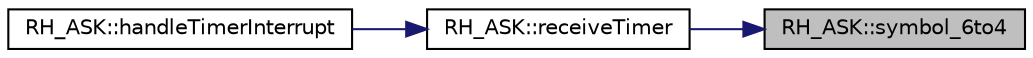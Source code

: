 digraph "RH_ASK::symbol_6to4"
{
 // LATEX_PDF_SIZE
  edge [fontname="Helvetica",fontsize="10",labelfontname="Helvetica",labelfontsize="10"];
  node [fontname="Helvetica",fontsize="10",shape=record];
  rankdir="RL";
  Node1 [label="RH_ASK::symbol_6to4",height=0.2,width=0.4,color="black", fillcolor="grey75", style="filled", fontcolor="black",tooltip="Translates a 6 bit symbol to its 4 bit plaintext equivalent."];
  Node1 -> Node2 [dir="back",color="midnightblue",fontsize="10",style="solid",fontname="Helvetica"];
  Node2 [label="RH_ASK::receiveTimer",height=0.2,width=0.4,color="black", fillcolor="white", style="filled",URL="$class_r_h___a_s_k.html#a5a7f6bd4578cb9b1417d25ae44b49a8b",tooltip="The receiver handler function, called a 8 times the bit rate."];
  Node2 -> Node3 [dir="back",color="midnightblue",fontsize="10",style="solid",fontname="Helvetica"];
  Node3 [label="RH_ASK::handleTimerInterrupt",height=0.2,width=0.4,color="black", fillcolor="white", style="filled",URL="$class_r_h___a_s_k.html#aac9b83848469b270281f3f5587a31d15",tooltip="dont call this it used by the interrupt handler"];
}
